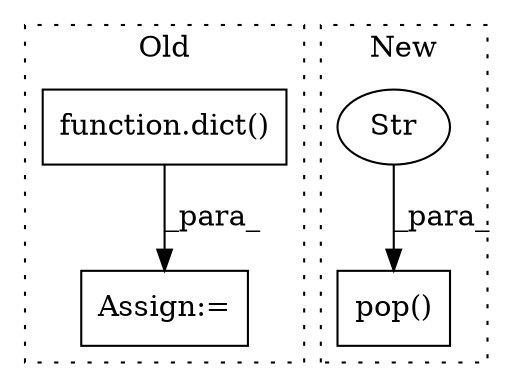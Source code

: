 digraph G {
subgraph cluster0 {
1 [label="function.dict()" a="75" s="1896" l="36" shape="box"];
4 [label="Assign:=" a="68" s="1893" l="3" shape="box"];
label = "Old";
style="dotted";
}
subgraph cluster1 {
2 [label="pop()" a="75" s="2427,2444" l="11,1" shape="box"];
3 [label="Str" a="66" s="2438" l="6" shape="ellipse"];
label = "New";
style="dotted";
}
1 -> 4 [label="_para_"];
3 -> 2 [label="_para_"];
}